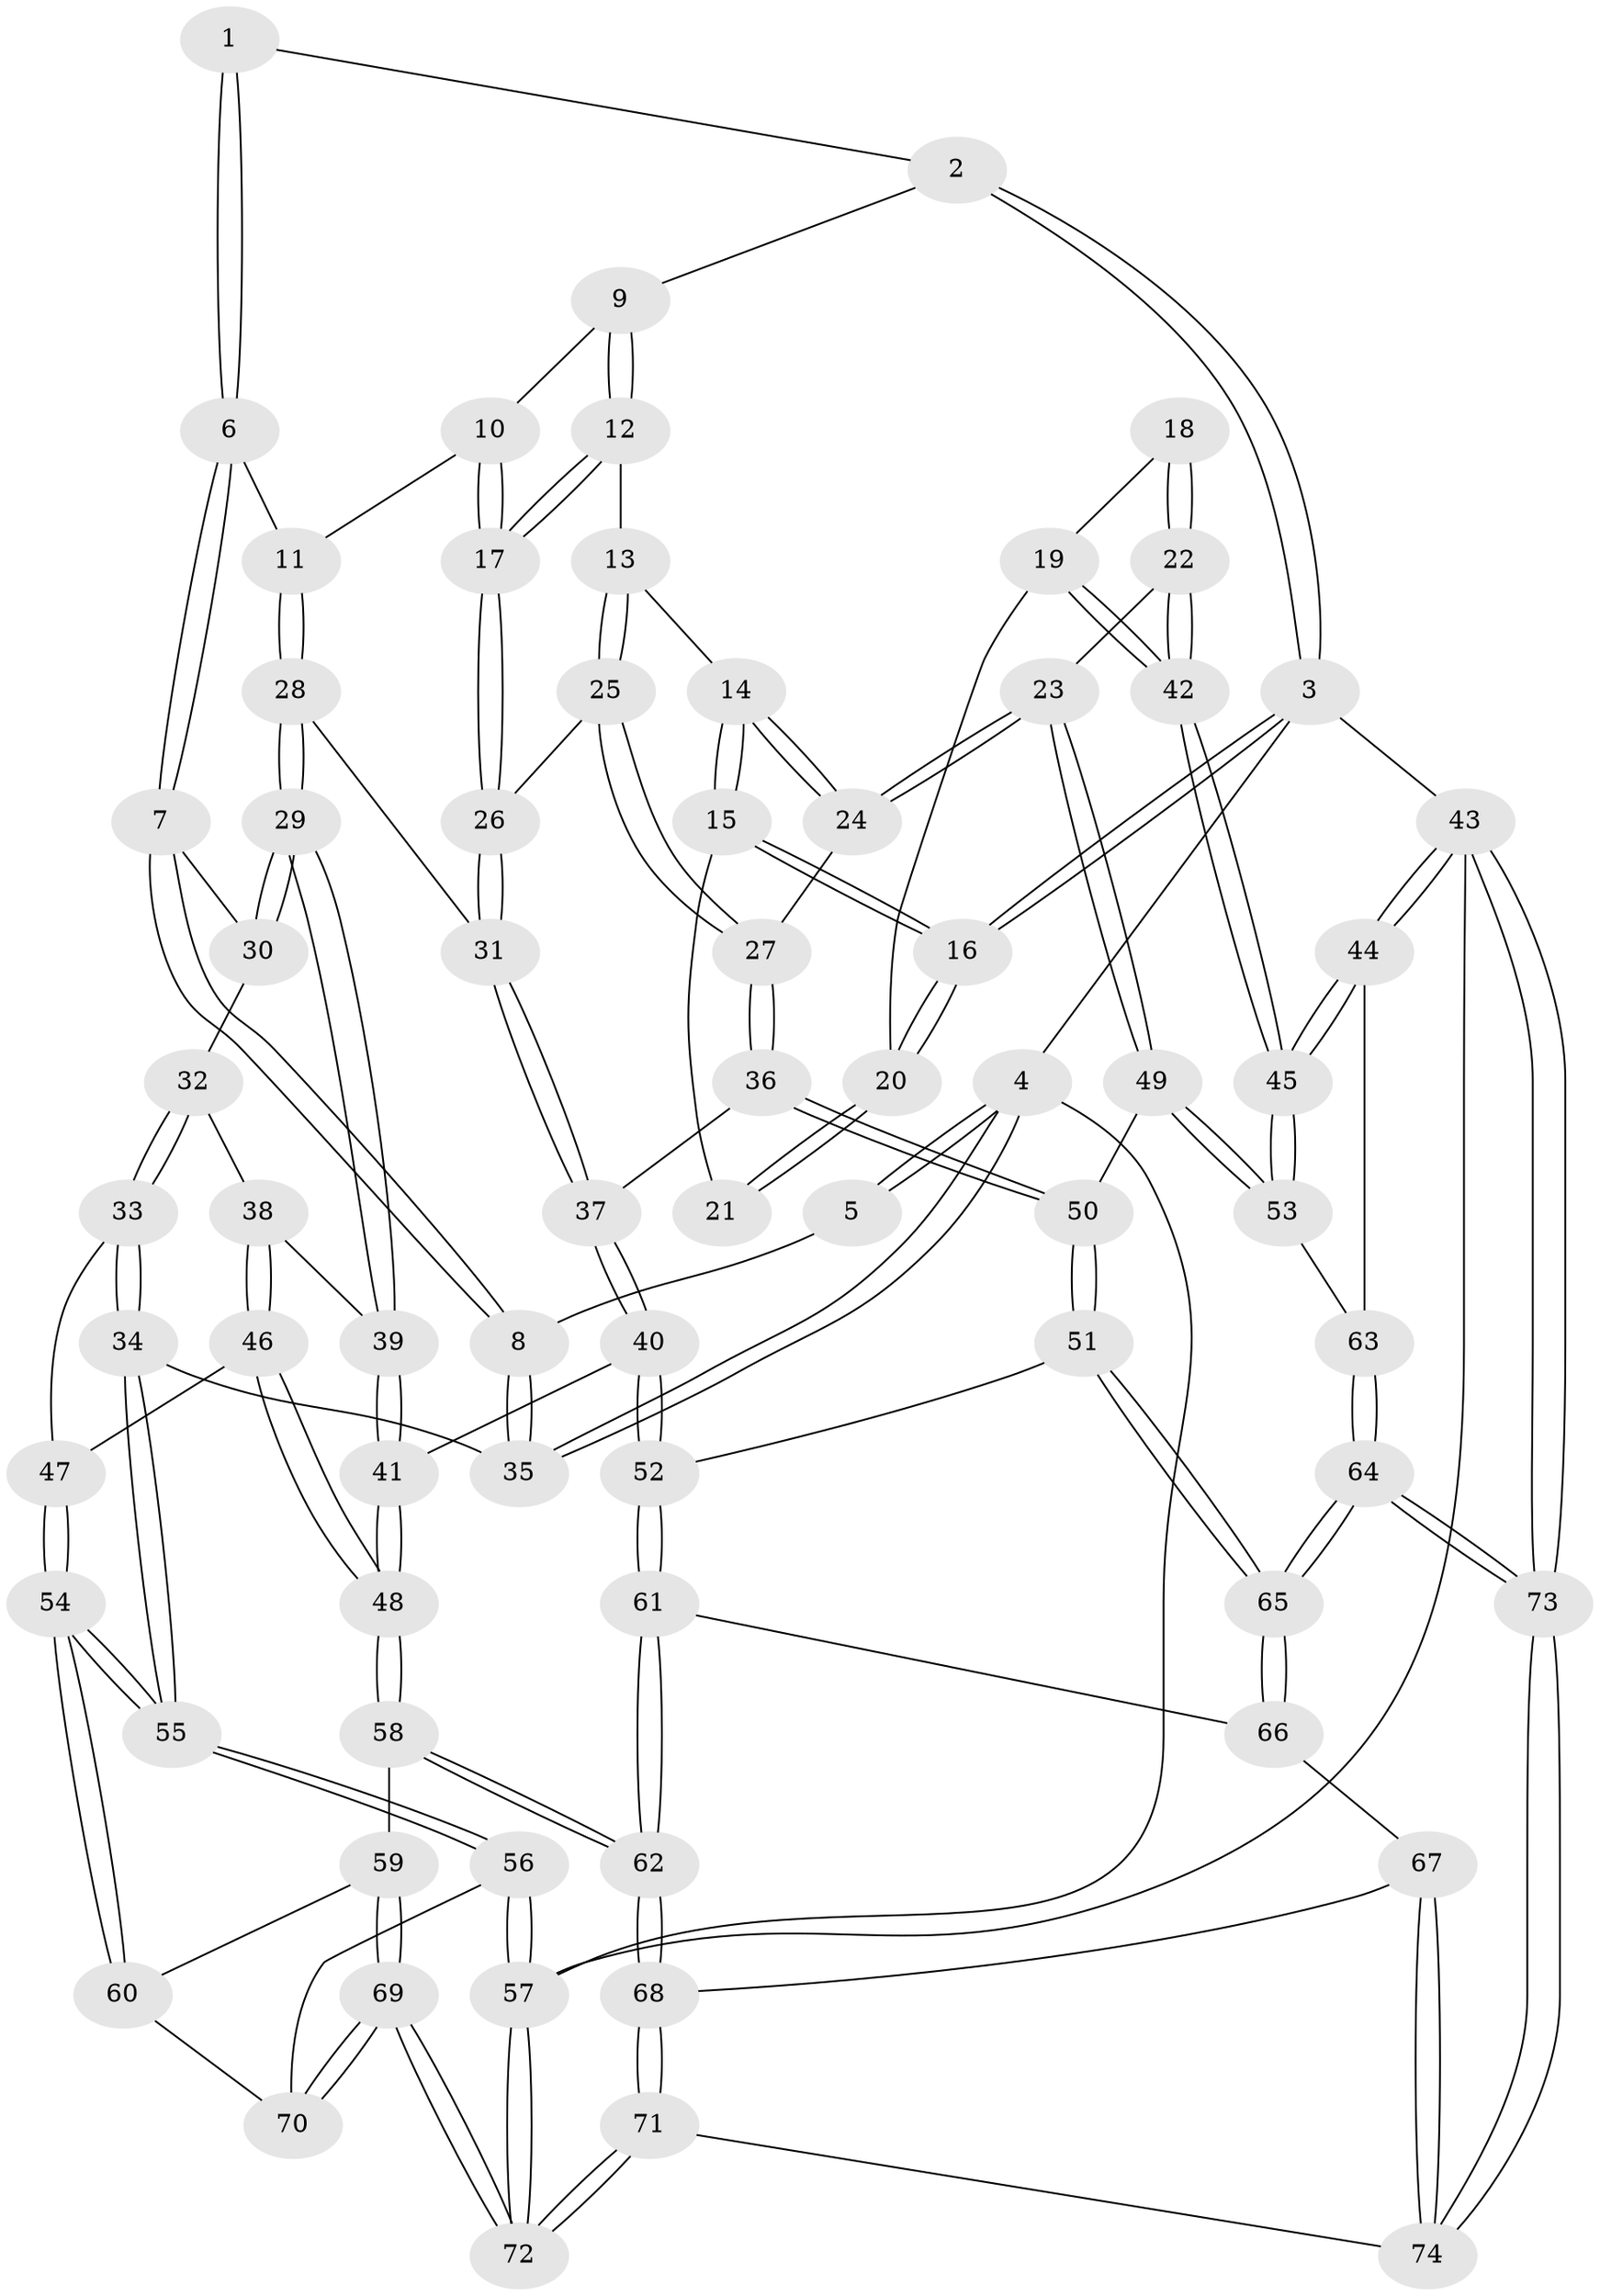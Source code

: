 // Generated by graph-tools (version 1.1) at 2025/38/03/09/25 02:38:25]
// undirected, 74 vertices, 182 edges
graph export_dot {
graph [start="1"]
  node [color=gray90,style=filled];
  1 [pos="+0.29110130428776576+0"];
  2 [pos="+0.6437867686749289+0"];
  3 [pos="+1+0"];
  4 [pos="+0+0"];
  5 [pos="+0.1917230848104643+0"];
  6 [pos="+0.21148963581635827+0.16360378023101502"];
  7 [pos="+0+0.23173762212989765"];
  8 [pos="+0+0.2375307617249574"];
  9 [pos="+0.648519598603059+0.03078586832148824"];
  10 [pos="+0.43911668648883145+0.2248804175588097"];
  11 [pos="+0.2141946568062233+0.1673872366718233"];
  12 [pos="+0.6788366066318402+0.1296642566599127"];
  13 [pos="+0.7141429836235553+0.19222763016028804"];
  14 [pos="+0.7205431388628426+0.19788157075635174"];
  15 [pos="+0.7618556725170821+0.20682802405394343"];
  16 [pos="+1+0"];
  17 [pos="+0.4782435280852107+0.3511911411889497"];
  18 [pos="+0.8738279173895561+0.28987670516087505"];
  19 [pos="+1+0.1712643422504589"];
  20 [pos="+1+0.16512714714135077"];
  21 [pos="+0.7834523827497039+0.21332007664454206"];
  22 [pos="+0.9044810538591368+0.46771427958422745"];
  23 [pos="+0.8791744119819465+0.46797158695793795"];
  24 [pos="+0.7820923590186858+0.4345714822828757"];
  25 [pos="+0.606175636356397+0.36997725731054276"];
  26 [pos="+0.47549141948310303+0.3794467564249103"];
  27 [pos="+0.6928589498805421+0.47127301970827395"];
  28 [pos="+0.2760122426654544+0.38622428682984955"];
  29 [pos="+0.27562707695497163+0.38701140763041914"];
  30 [pos="+0.0889810444334153+0.3800295142629572"];
  31 [pos="+0.4704009243486061+0.3860875630384372"];
  32 [pos="+0.0929909820730383+0.4532970226390864"];
  33 [pos="+0.06396316292829037+0.489495039295996"];
  34 [pos="+0+0.38486851738588496"];
  35 [pos="+0+0.256521418053909"];
  36 [pos="+0.6744666411354511+0.49718309846773356"];
  37 [pos="+0.48520507115633726+0.44827710383109876"];
  38 [pos="+0.253002665235815+0.41165607942463"];
  39 [pos="+0.272676891999024+0.3963367803645857"];
  40 [pos="+0.47236879732171483+0.5678020591191698"];
  41 [pos="+0.33057323139226596+0.5804016112445172"];
  42 [pos="+1+0.5141129593357195"];
  43 [pos="+1+1"];
  44 [pos="+1+0.7199100574615385"];
  45 [pos="+1+0.5483046566813607"];
  46 [pos="+0.1446349280602043+0.5726292009636474"];
  47 [pos="+0.09204643292739992+0.5504185727247729"];
  48 [pos="+0.2372135787801675+0.7103877531973936"];
  49 [pos="+0.7509999345314944+0.6602326332887274"];
  50 [pos="+0.637841099324728+0.6273780571572225"];
  51 [pos="+0.6164109494329797+0.6389087421317858"];
  52 [pos="+0.5546465954901941+0.6562113812113893"];
  53 [pos="+0.7608935532654628+0.6705581753160499"];
  54 [pos="+0+0.7661980325348835"];
  55 [pos="+0+0.771177822496135"];
  56 [pos="+0+0.8388290863355161"];
  57 [pos="+0+1"];
  58 [pos="+0.23268239563554702+0.7702517974639722"];
  59 [pos="+0.20645481077367317+0.7819258407969051"];
  60 [pos="+0.020380268933254484+0.7935013358457758"];
  61 [pos="+0.5219189243444847+0.7264365394271042"];
  62 [pos="+0.2833094787094833+0.798861614737593"];
  63 [pos="+0.7786605483474772+0.7022050163044867"];
  64 [pos="+0.7768908333503606+0.9491062189454483"];
  65 [pos="+0.7529877321873413+0.929225444043298"];
  66 [pos="+0.5541975039932594+0.8128986918610378"];
  67 [pos="+0.48930861320341024+0.9170974129109951"];
  68 [pos="+0.3573237823715384+0.9329208311293962"];
  69 [pos="+0.13022588175157473+1"];
  70 [pos="+0.07649913582014356+0.9869517294109714"];
  71 [pos="+0.3320144453067744+1"];
  72 [pos="+0.1355817562617225+1"];
  73 [pos="+0.9673720428665129+1"];
  74 [pos="+0.7984010756750637+1"];
  1 -- 2;
  1 -- 6;
  1 -- 6;
  2 -- 3;
  2 -- 3;
  2 -- 9;
  3 -- 4;
  3 -- 16;
  3 -- 16;
  3 -- 43;
  4 -- 5;
  4 -- 5;
  4 -- 35;
  4 -- 35;
  4 -- 57;
  5 -- 8;
  6 -- 7;
  6 -- 7;
  6 -- 11;
  7 -- 8;
  7 -- 8;
  7 -- 30;
  8 -- 35;
  8 -- 35;
  9 -- 10;
  9 -- 12;
  9 -- 12;
  10 -- 11;
  10 -- 17;
  10 -- 17;
  11 -- 28;
  11 -- 28;
  12 -- 13;
  12 -- 17;
  12 -- 17;
  13 -- 14;
  13 -- 25;
  13 -- 25;
  14 -- 15;
  14 -- 15;
  14 -- 24;
  14 -- 24;
  15 -- 16;
  15 -- 16;
  15 -- 21;
  16 -- 20;
  16 -- 20;
  17 -- 26;
  17 -- 26;
  18 -- 19;
  18 -- 22;
  18 -- 22;
  19 -- 20;
  19 -- 42;
  19 -- 42;
  20 -- 21;
  20 -- 21;
  22 -- 23;
  22 -- 42;
  22 -- 42;
  23 -- 24;
  23 -- 24;
  23 -- 49;
  23 -- 49;
  24 -- 27;
  25 -- 26;
  25 -- 27;
  25 -- 27;
  26 -- 31;
  26 -- 31;
  27 -- 36;
  27 -- 36;
  28 -- 29;
  28 -- 29;
  28 -- 31;
  29 -- 30;
  29 -- 30;
  29 -- 39;
  29 -- 39;
  30 -- 32;
  31 -- 37;
  31 -- 37;
  32 -- 33;
  32 -- 33;
  32 -- 38;
  33 -- 34;
  33 -- 34;
  33 -- 47;
  34 -- 35;
  34 -- 55;
  34 -- 55;
  36 -- 37;
  36 -- 50;
  36 -- 50;
  37 -- 40;
  37 -- 40;
  38 -- 39;
  38 -- 46;
  38 -- 46;
  39 -- 41;
  39 -- 41;
  40 -- 41;
  40 -- 52;
  40 -- 52;
  41 -- 48;
  41 -- 48;
  42 -- 45;
  42 -- 45;
  43 -- 44;
  43 -- 44;
  43 -- 73;
  43 -- 73;
  43 -- 57;
  44 -- 45;
  44 -- 45;
  44 -- 63;
  45 -- 53;
  45 -- 53;
  46 -- 47;
  46 -- 48;
  46 -- 48;
  47 -- 54;
  47 -- 54;
  48 -- 58;
  48 -- 58;
  49 -- 50;
  49 -- 53;
  49 -- 53;
  50 -- 51;
  50 -- 51;
  51 -- 52;
  51 -- 65;
  51 -- 65;
  52 -- 61;
  52 -- 61;
  53 -- 63;
  54 -- 55;
  54 -- 55;
  54 -- 60;
  54 -- 60;
  55 -- 56;
  55 -- 56;
  56 -- 57;
  56 -- 57;
  56 -- 70;
  57 -- 72;
  57 -- 72;
  58 -- 59;
  58 -- 62;
  58 -- 62;
  59 -- 60;
  59 -- 69;
  59 -- 69;
  60 -- 70;
  61 -- 62;
  61 -- 62;
  61 -- 66;
  62 -- 68;
  62 -- 68;
  63 -- 64;
  63 -- 64;
  64 -- 65;
  64 -- 65;
  64 -- 73;
  64 -- 73;
  65 -- 66;
  65 -- 66;
  66 -- 67;
  67 -- 68;
  67 -- 74;
  67 -- 74;
  68 -- 71;
  68 -- 71;
  69 -- 70;
  69 -- 70;
  69 -- 72;
  69 -- 72;
  71 -- 72;
  71 -- 72;
  71 -- 74;
  73 -- 74;
  73 -- 74;
}
